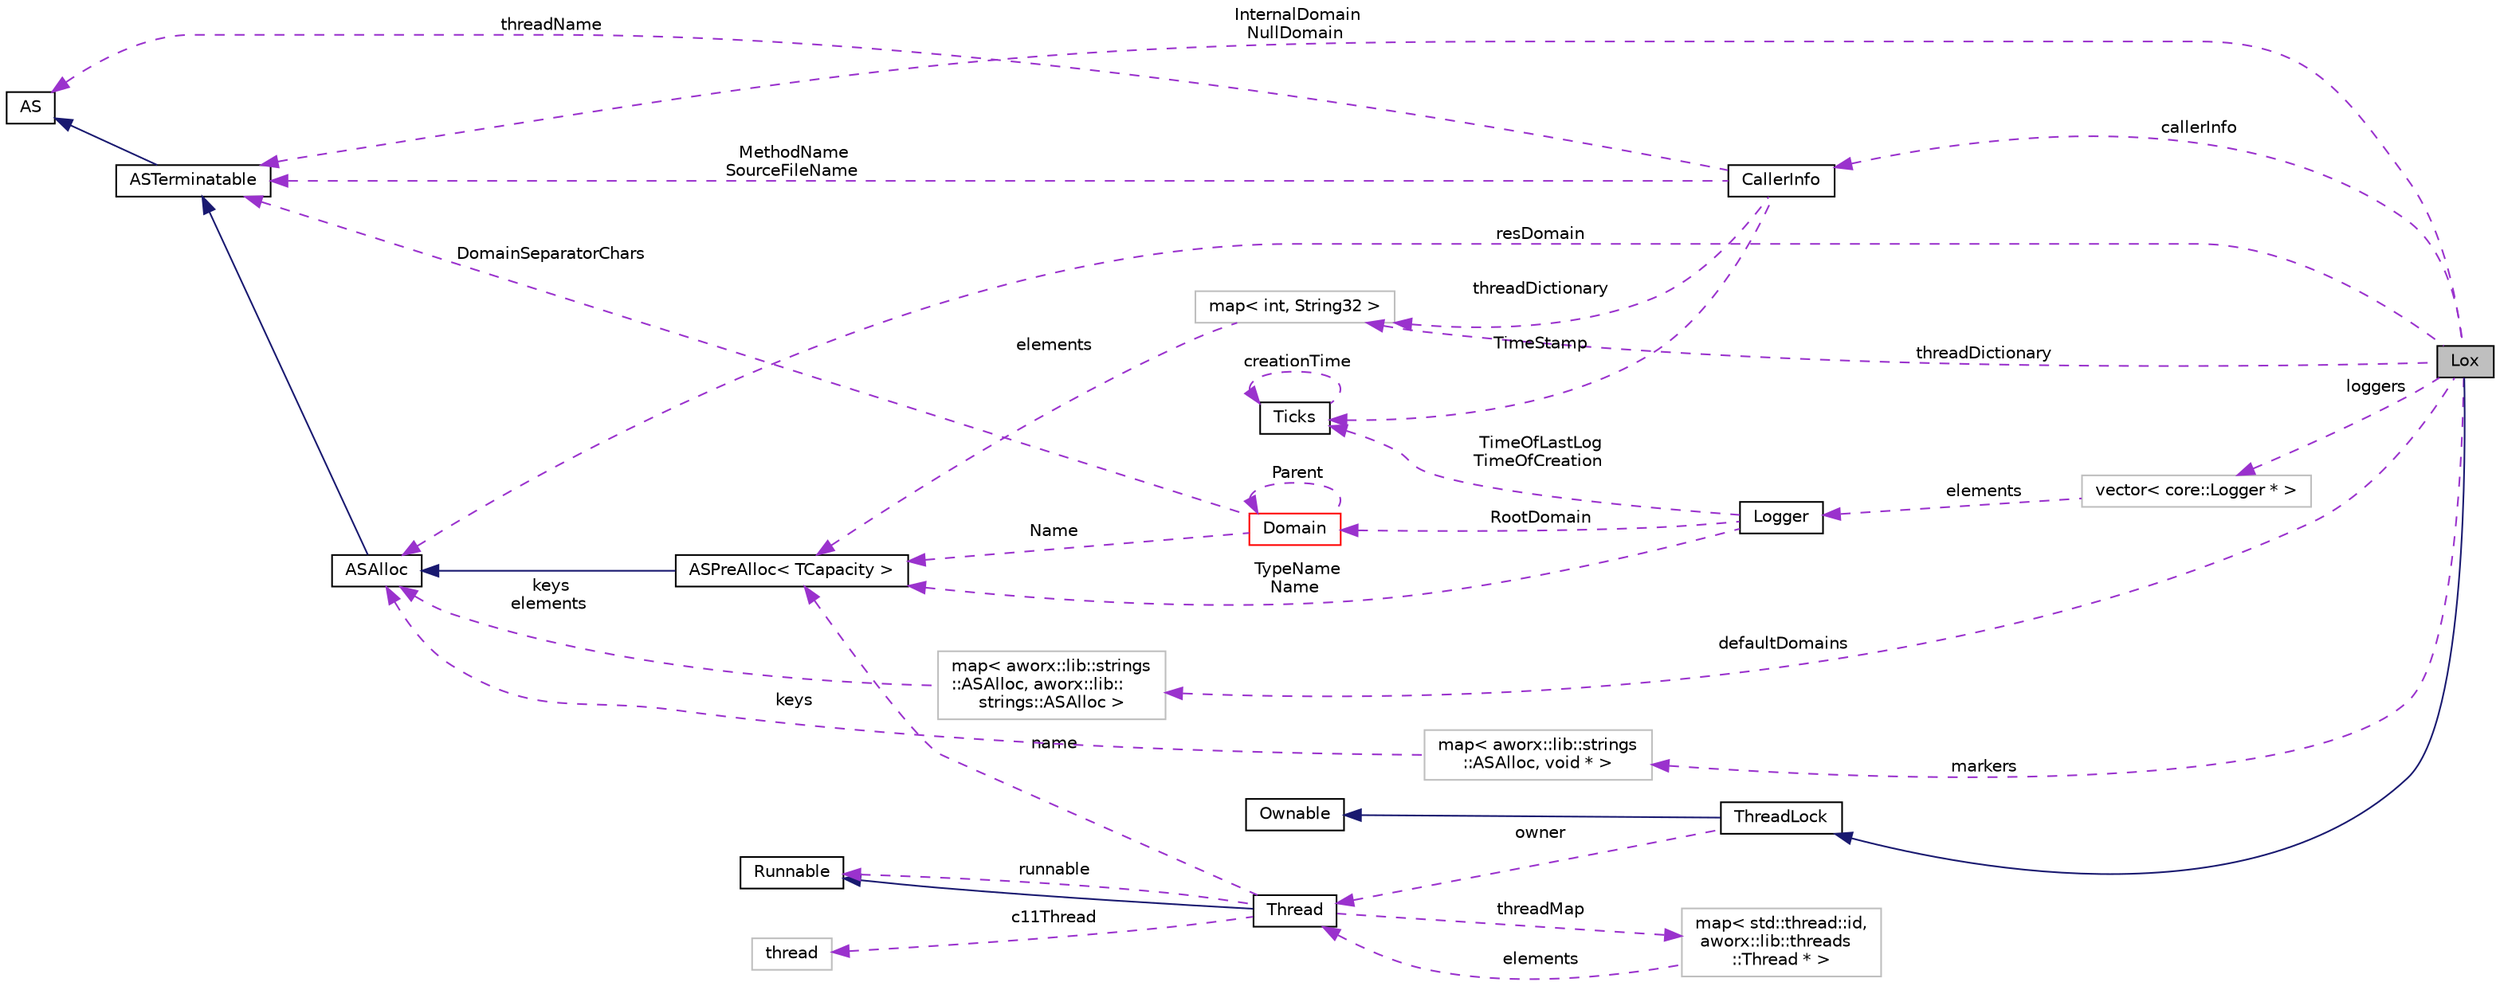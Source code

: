 digraph "Lox"
{
  edge [fontname="Helvetica",fontsize="10",labelfontname="Helvetica",labelfontsize="10"];
  node [fontname="Helvetica",fontsize="10",shape=record];
  rankdir="LR";
  Node1 [label="Lox",height=0.2,width=0.4,color="black", fillcolor="grey75", style="filled", fontcolor="black"];
  Node10 [label="map\< std::thread::id,\l aworx::lib::threads\l::Thread * \>",height=0.2,width=0.4,color="grey75", fillcolor="white", style="filled"];
  Node12 [label="vector\< core::Logger * \>",height=0.2,width=0.4,color="grey75", fillcolor="white", style="filled"];
  Node17 [label="map\< aworx::lib::strings\l::ASAlloc, aworx::lib::\lstrings::ASAlloc \>",height=0.2,width=0.4,color="grey75", fillcolor="white", style="filled"];
  Node18 [label="map\< aworx::lib::strings\l::ASAlloc, void * \>",height=0.2,width=0.4,color="grey75", fillcolor="white", style="filled"];
  Node19 [label="map\< int, String32 \>",height=0.2,width=0.4,color="grey75", fillcolor="white", style="filled"];
  Node6 [label="ASPreAlloc\< TCapacity \>",height=0.2,width=0.4,color="black", fillcolor="white", style="filled",URL="$classaworx_1_1lib_1_1strings_1_1ASPreAlloc.html"];
  Node2 -> Node1 [dir="back",color="midnightblue",fontsize="10",style="solid",fontname="Helvetica"];
  Node3 -> Node2 [dir="back",color="midnightblue",fontsize="10",style="solid",fontname="Helvetica"];
  Node4 -> Node2 [dir="back",color="darkorchid3",fontsize="10",style="dashed",label=" owner" ,fontname="Helvetica"];
  Node4 -> Node10 [dir="back",color="darkorchid3",fontsize="10",style="dashed",label=" elements" ,fontname="Helvetica"];
  Node5 -> Node4 [dir="back",color="midnightblue",fontsize="10",style="solid",fontname="Helvetica"];
  Node5 -> Node4 [dir="back",color="darkorchid3",fontsize="10",style="dashed",label=" runnable" ,fontname="Helvetica"];
  Node6 -> Node4 [dir="back",color="darkorchid3",fontsize="10",style="dashed",label=" name" ,fontname="Helvetica"];
  Node6 -> Node13 [dir="back",color="darkorchid3",fontsize="10",style="dashed",label=" TypeName\nName" ,fontname="Helvetica"];
  Node6 -> Node16 [dir="back",color="darkorchid3",fontsize="10",style="dashed",label=" Name" ,fontname="Helvetica"];
  Node6 -> Node19 [dir="back",color="darkorchid3",fontsize="10",style="dashed",label=" elements" ,fontname="Helvetica"];
  Node7 -> Node1 [dir="back",color="darkorchid3",fontsize="10",style="dashed",label=" resDomain" ,fontname="Helvetica"];
  Node7 -> Node6 [dir="back",color="midnightblue",fontsize="10",style="solid",fontname="Helvetica"];
  Node7 -> Node17 [dir="back",color="darkorchid3",fontsize="10",style="dashed",label=" keys\nelements" ,fontname="Helvetica"];
  Node7 -> Node18 [dir="back",color="darkorchid3",fontsize="10",style="dashed",label=" keys" ,fontname="Helvetica"];
  Node8 -> Node1 [dir="back",color="darkorchid3",fontsize="10",style="dashed",label=" InternalDomain\nNullDomain" ,fontname="Helvetica"];
  Node8 -> Node7 [dir="back",color="midnightblue",fontsize="10",style="solid",fontname="Helvetica"];
  Node8 -> Node16 [dir="back",color="darkorchid3",fontsize="10",style="dashed",label=" DomainSeparatorChars" ,fontname="Helvetica"];
  Node8 -> Node20 [dir="back",color="darkorchid3",fontsize="10",style="dashed",label=" MethodName\nSourceFileName" ,fontname="Helvetica"];
  Node9 -> Node8 [dir="back",color="midnightblue",fontsize="10",style="solid",fontname="Helvetica"];
  Node9 -> Node20 [dir="back",color="darkorchid3",fontsize="10",style="dashed",label=" threadName" ,fontname="Helvetica"];
  Node10 -> Node4 [dir="back",color="darkorchid3",fontsize="10",style="dashed",label=" threadMap" ,fontname="Helvetica"];
  Node11 -> Node4 [dir="back",color="darkorchid3",fontsize="10",style="dashed",label=" c11Thread" ,fontname="Helvetica"];
  Node12 -> Node1 [dir="back",color="darkorchid3",fontsize="10",style="dashed",label=" loggers" ,fontname="Helvetica"];
  Node13 -> Node12 [dir="back",color="darkorchid3",fontsize="10",style="dashed",label=" elements" ,fontname="Helvetica"];
  Node15 -> Node13 [dir="back",color="darkorchid3",fontsize="10",style="dashed",label=" TimeOfLastLog\nTimeOfCreation" ,fontname="Helvetica"];
  Node15 -> Node15 [dir="back",color="darkorchid3",fontsize="10",style="dashed",label=" creationTime" ,fontname="Helvetica"];
  Node15 -> Node20 [dir="back",color="darkorchid3",fontsize="10",style="dashed",label=" TimeStamp" ,fontname="Helvetica"];
  Node16 -> Node13 [dir="back",color="darkorchid3",fontsize="10",style="dashed",label=" RootDomain" ,fontname="Helvetica"];
  Node16 -> Node16 [dir="back",color="darkorchid3",fontsize="10",style="dashed",label=" Parent" ,fontname="Helvetica"];
  Node17 -> Node1 [dir="back",color="darkorchid3",fontsize="10",style="dashed",label=" defaultDomains" ,fontname="Helvetica"];
  Node18 -> Node1 [dir="back",color="darkorchid3",fontsize="10",style="dashed",label=" markers" ,fontname="Helvetica"];
  Node19 -> Node1 [dir="back",color="darkorchid3",fontsize="10",style="dashed",label=" threadDictionary" ,fontname="Helvetica"];
  Node19 -> Node20 [dir="back",color="darkorchid3",fontsize="10",style="dashed",label=" threadDictionary" ,fontname="Helvetica"];
  Node20 -> Node1 [dir="back",color="darkorchid3",fontsize="10",style="dashed",label=" callerInfo" ,fontname="Helvetica"];
  Node2 [label="ThreadLock",height=0.2,width=0.4,color="black", fillcolor="white", style="filled",URL="$classaworx_1_1lib_1_1threads_1_1ThreadLock.html"];
  Node3 [label="Ownable",height=0.2,width=0.4,color="black", fillcolor="white", style="filled",URL="$classaworx_1_1lib_1_1Ownable.html"];
  Node4 [label="Thread",height=0.2,width=0.4,color="black", fillcolor="white", style="filled",URL="$classaworx_1_1lib_1_1threads_1_1Thread.html"];
  Node5 [label="Runnable",height=0.2,width=0.4,color="black", fillcolor="white", style="filled",URL="$classaworx_1_1lib_1_1threads_1_1Runnable.html"];
  Node7 [label="ASAlloc",height=0.2,width=0.4,color="black", fillcolor="white", style="filled",URL="$classaworx_1_1lib_1_1strings_1_1ASAlloc.html"];
  Node8 [label="ASTerminatable",height=0.2,width=0.4,color="black", fillcolor="white", style="filled",URL="$classaworx_1_1lib_1_1strings_1_1ASTerminatable.html"];
  Node9 [label="AS",height=0.2,width=0.4,color="black", fillcolor="white", style="filled",URL="$classaworx_1_1lib_1_1strings_1_1AS.html"];
  Node11 [label="thread",height=0.2,width=0.4,color="grey75", fillcolor="white", style="filled",tooltip="STL class. "];
  Node13 [label="Logger",height=0.2,width=0.4,color="black", fillcolor="white", style="filled",URL="$classaworx_1_1lox_1_1core_1_1Logger.html"];
  Node15 [label="Ticks",height=0.2,width=0.4,color="black", fillcolor="white", style="filled",URL="$classaworx_1_1lib_1_1time_1_1Ticks.html"];
  Node16 [label="Domain",height=0.2,width=0.4,color="red", fillcolor="white", style="filled",URL="$classaworx_1_1lox_1_1core_1_1Domain.html"];
  Node20 [label="CallerInfo",height=0.2,width=0.4,color="black", fillcolor="white", style="filled",URL="$classaworx_1_1lox_1_1core_1_1CallerInfo.html"];
}

